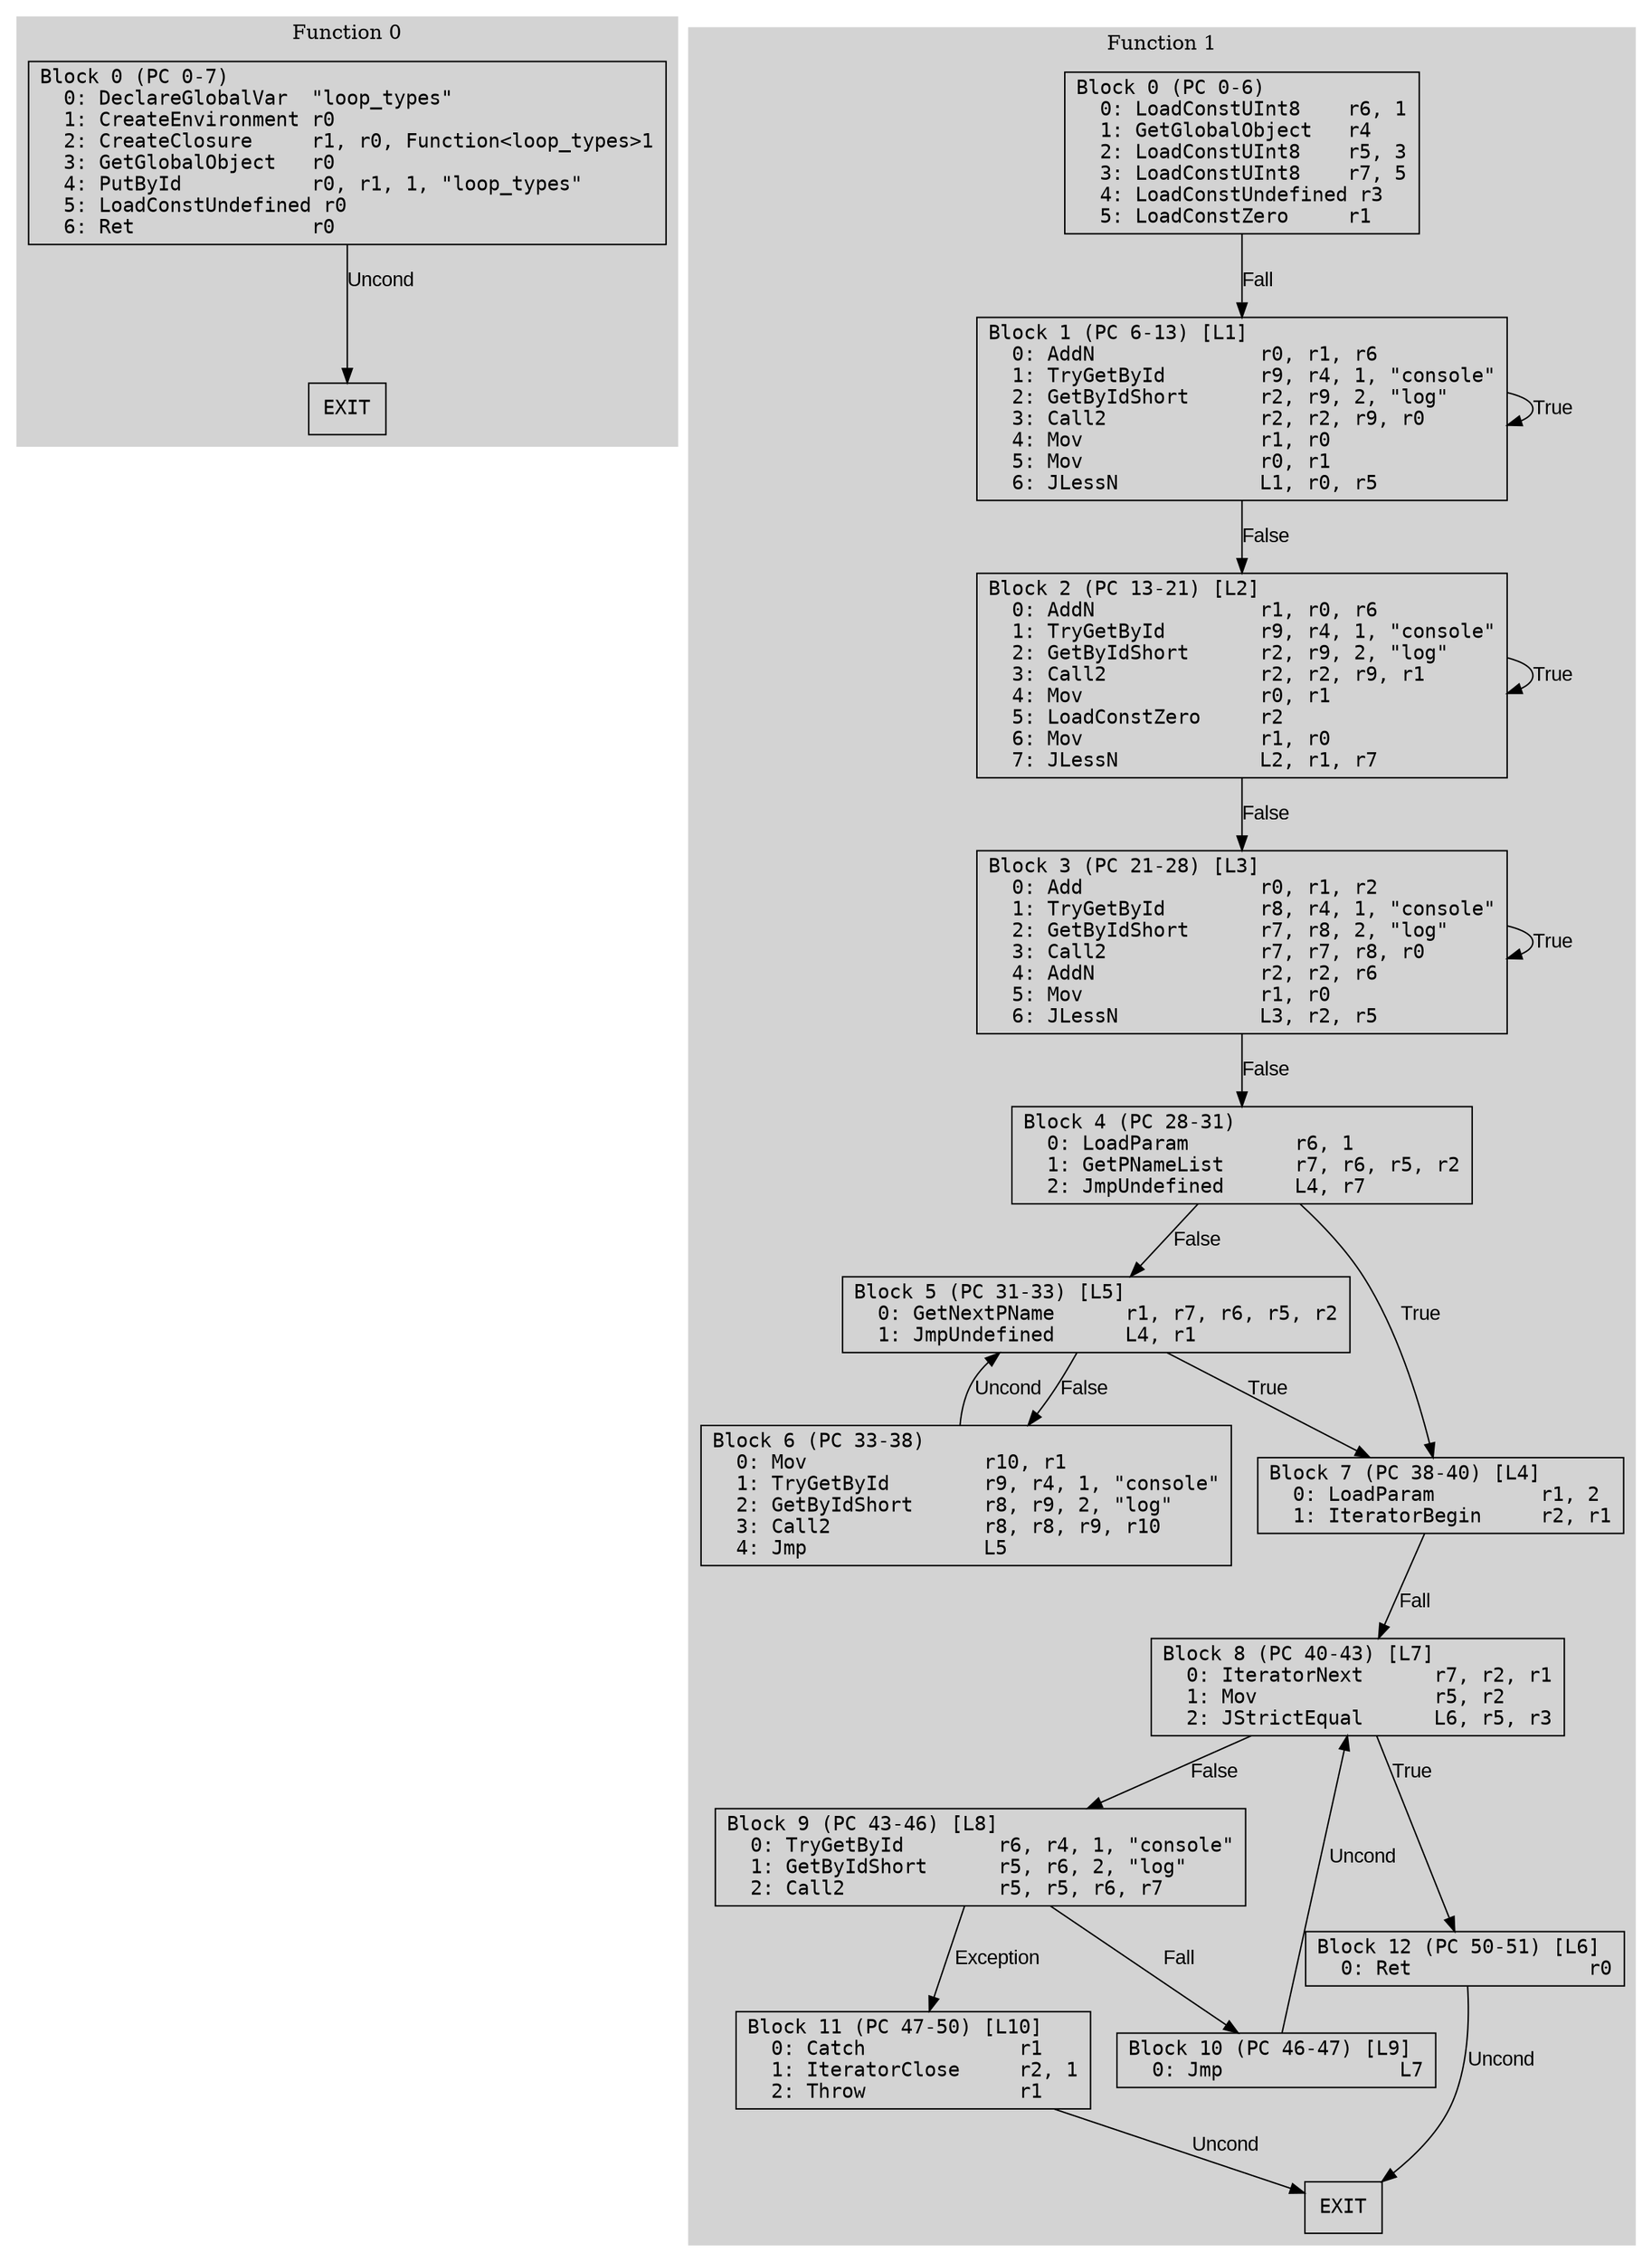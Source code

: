 // CFG analysis for loop_types
// Generated from data/loop_types.hbc

digraph {
  rankdir=TB;
  node [shape=box, fontname="monospace"];

  subgraph cluster_function_0 {
    label = "Function 0";
    style = filled;
    color = lightgrey;

    edge [fontname="Arial"];

    f0_n0 [ label = "Block 0 (PC 0-7)\l  0: DeclareGlobalVar  \"loop_types\"\l  1: CreateEnvironment r0\l  2: CreateClosure     r1, r0, Function<loop_types>1\l  3: GetGlobalObject   r0\l  4: PutById           r0, r1, 1, \"loop_types\"\l  5: LoadConstUndefined r0\l  6: Ret               r0\l" ]
    f0_n1 [ label = "EXIT" ]

    f0_n0 -> f0_n1 [label="Uncond"]
  }

  subgraph cluster_function_1 {
    label = "Function 1";
    style = filled;
    color = lightgrey;

    edge [fontname="Arial"];

    f1_n0 [ label = "Block 0 (PC 0-6)\l  0: LoadConstUInt8    r6, 1\l  1: GetGlobalObject   r4\l  2: LoadConstUInt8    r5, 3\l  3: LoadConstUInt8    r7, 5\l  4: LoadConstUndefined r3\l  5: LoadConstZero     r1\l" ]
    f1_n1 [ label = "Block 1 (PC 6-13) [L1]\l  0: AddN              r0, r1, r6\l  1: TryGetById        r9, r4, 1, \"console\"\l  2: GetByIdShort      r2, r9, 2, \"log\"\l  3: Call2             r2, r2, r9, r0\l  4: Mov               r1, r0\l  5: Mov               r0, r1\l  6: JLessN            L1, r0, r5\l" ]
    f1_n2 [ label = "Block 2 (PC 13-21) [L2]\l  0: AddN              r1, r0, r6\l  1: TryGetById        r9, r4, 1, \"console\"\l  2: GetByIdShort      r2, r9, 2, \"log\"\l  3: Call2             r2, r2, r9, r1\l  4: Mov               r0, r1\l  5: LoadConstZero     r2\l  6: Mov               r1, r0\l  7: JLessN            L2, r1, r7\l" ]
    f1_n3 [ label = "Block 3 (PC 21-28) [L3]\l  0: Add               r0, r1, r2\l  1: TryGetById        r8, r4, 1, \"console\"\l  2: GetByIdShort      r7, r8, 2, \"log\"\l  3: Call2             r7, r7, r8, r0\l  4: AddN              r2, r2, r6\l  5: Mov               r1, r0\l  6: JLessN            L3, r2, r5\l" ]
    f1_n4 [ label = "Block 4 (PC 28-31)\l  0: LoadParam         r6, 1\l  1: GetPNameList      r7, r6, r5, r2\l  2: JmpUndefined      L4, r7\l" ]
    f1_n5 [ label = "Block 5 (PC 31-33) [L5]\l  0: GetNextPName      r1, r7, r6, r5, r2\l  1: JmpUndefined      L4, r1\l" ]
    f1_n6 [ label = "Block 6 (PC 33-38)\l  0: Mov               r10, r1\l  1: TryGetById        r9, r4, 1, \"console\"\l  2: GetByIdShort      r8, r9, 2, \"log\"\l  3: Call2             r8, r8, r9, r10\l  4: Jmp               L5\l" ]
    f1_n7 [ label = "Block 7 (PC 38-40) [L4]\l  0: LoadParam         r1, 2\l  1: IteratorBegin     r2, r1\l" ]
    f1_n8 [ label = "Block 8 (PC 40-43) [L7]\l  0: IteratorNext      r7, r2, r1\l  1: Mov               r5, r2\l  2: JStrictEqual      L6, r5, r3\l" ]
    f1_n9 [ label = "Block 9 (PC 43-46) [L8]\l  0: TryGetById        r6, r4, 1, \"console\"\l  1: GetByIdShort      r5, r6, 2, \"log\"\l  2: Call2             r5, r5, r6, r7\l" ]
    f1_n10 [ label = "Block 10 (PC 46-47) [L9]\l  0: Jmp               L7\l" ]
    f1_n11 [ label = "Block 11 (PC 47-50) [L10]\l  0: Catch             r1\l  1: IteratorClose     r2, 1\l  2: Throw             r1\l" ]
    f1_n12 [ label = "Block 12 (PC 50-51) [L6]\l  0: Ret               r0\l" ]
    f1_n13 [ label = "EXIT" ]

    f1_n0 -> f1_n1 [label="Fall"]
    f1_n1 -> f1_n1 [label="True"]
    f1_n1 -> f1_n2 [label="False"]
    f1_n2 -> f1_n2 [label="True"]
    f1_n2 -> f1_n3 [label="False"]
    f1_n3 -> f1_n3 [label="True"]
    f1_n3 -> f1_n4 [label="False"]
    f1_n4 -> f1_n7 [label="True"]
    f1_n4 -> f1_n5 [label="False"]
    f1_n5 -> f1_n7 [label="True"]
    f1_n5 -> f1_n6 [label="False"]
    f1_n6 -> f1_n5 [label="Uncond"]
    f1_n7 -> f1_n8 [label="Fall"]
    f1_n8 -> f1_n12 [label="True"]
    f1_n8 -> f1_n9 [label="False"]
    f1_n9 -> f1_n10 [label="Fall"]
    f1_n10 -> f1_n8 [label="Uncond"]
    f1_n11 -> f1_n13 [label="Uncond"]
    f1_n12 -> f1_n13 [label="Uncond"]
    f1_n9 -> f1_n11 [label="Exception"]
  }

}
